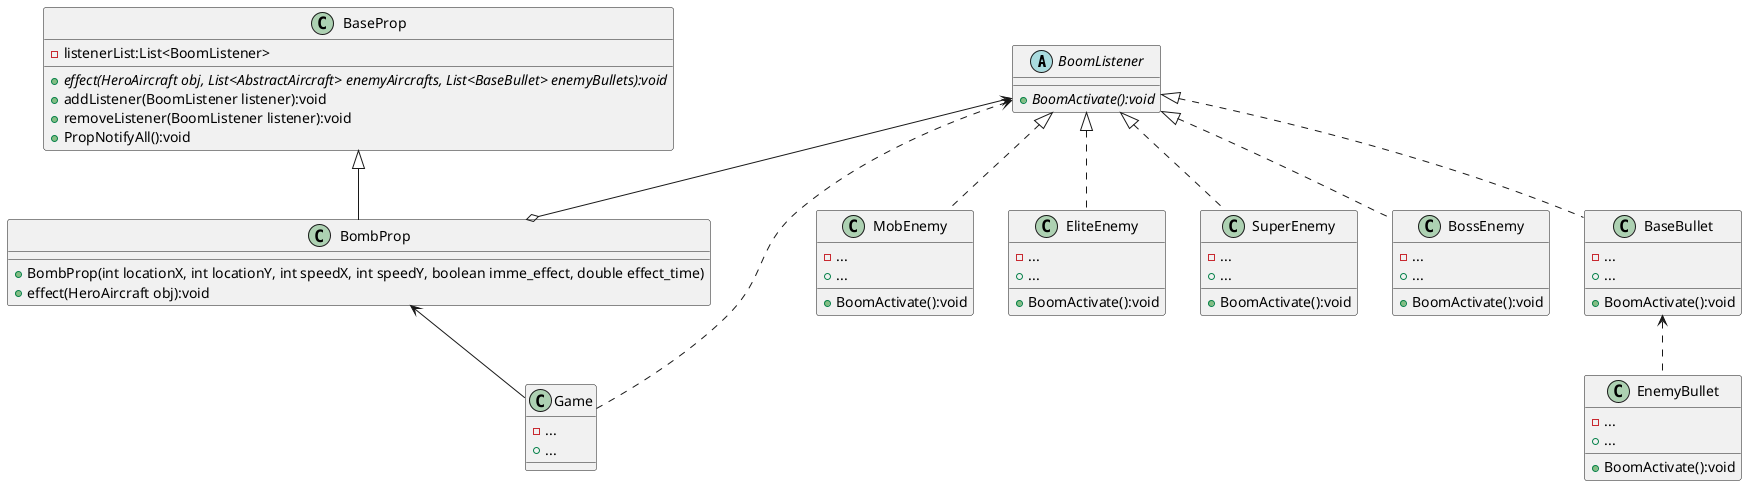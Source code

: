 @startuml
'https://plantuml.com/class-diagram

abstract class BoomListener {
    + {abstract} BoomActivate():void
}

class BaseProp {
    - listenerList:List<BoomListener>
    + {abstract} effect(HeroAircraft obj, List<AbstractAircraft> enemyAircrafts, List<BaseBullet> enemyBullets):void
    + addListener(BoomListener listener):void
    + removeListener(BoomListener listener):void
    + PropNotifyAll():void
}

class BombProp{
    + BombProp(int locationX, int locationY, int speedX, int speedY, boolean imme_effect, double effect_time)
    + effect(HeroAircraft obj):void
}

class Game {
    - ...
    + ...
}


class MobEnemy {
    - ...
    + BoomActivate():void
    + ...
}

class EliteEnemy {
    - ...
    + BoomActivate():void
    + ...
}

class SuperEnemy {
    - ...
    + BoomActivate():void
    + ...
}

class BossEnemy {
    - ...
    + BoomActivate():void
    + ...
}

class BaseBullet {
    - ...
    + BoomActivate():void
    + ...
}

class EnemyBullet {
    - ...
    + BoomActivate():void
    + ...
}

BaseProp <|-- BombProp

BombProp <-- Game
BoomListener <.. Game


BaseBullet <.. EnemyBullet

BoomListener <|.. MobEnemy
BoomListener <|.. EliteEnemy
BoomListener <|.. SuperEnemy
BoomListener <|.. BossEnemy
BoomListener <|.. BaseBullet

BoomListener <--o BombProp

@enduml